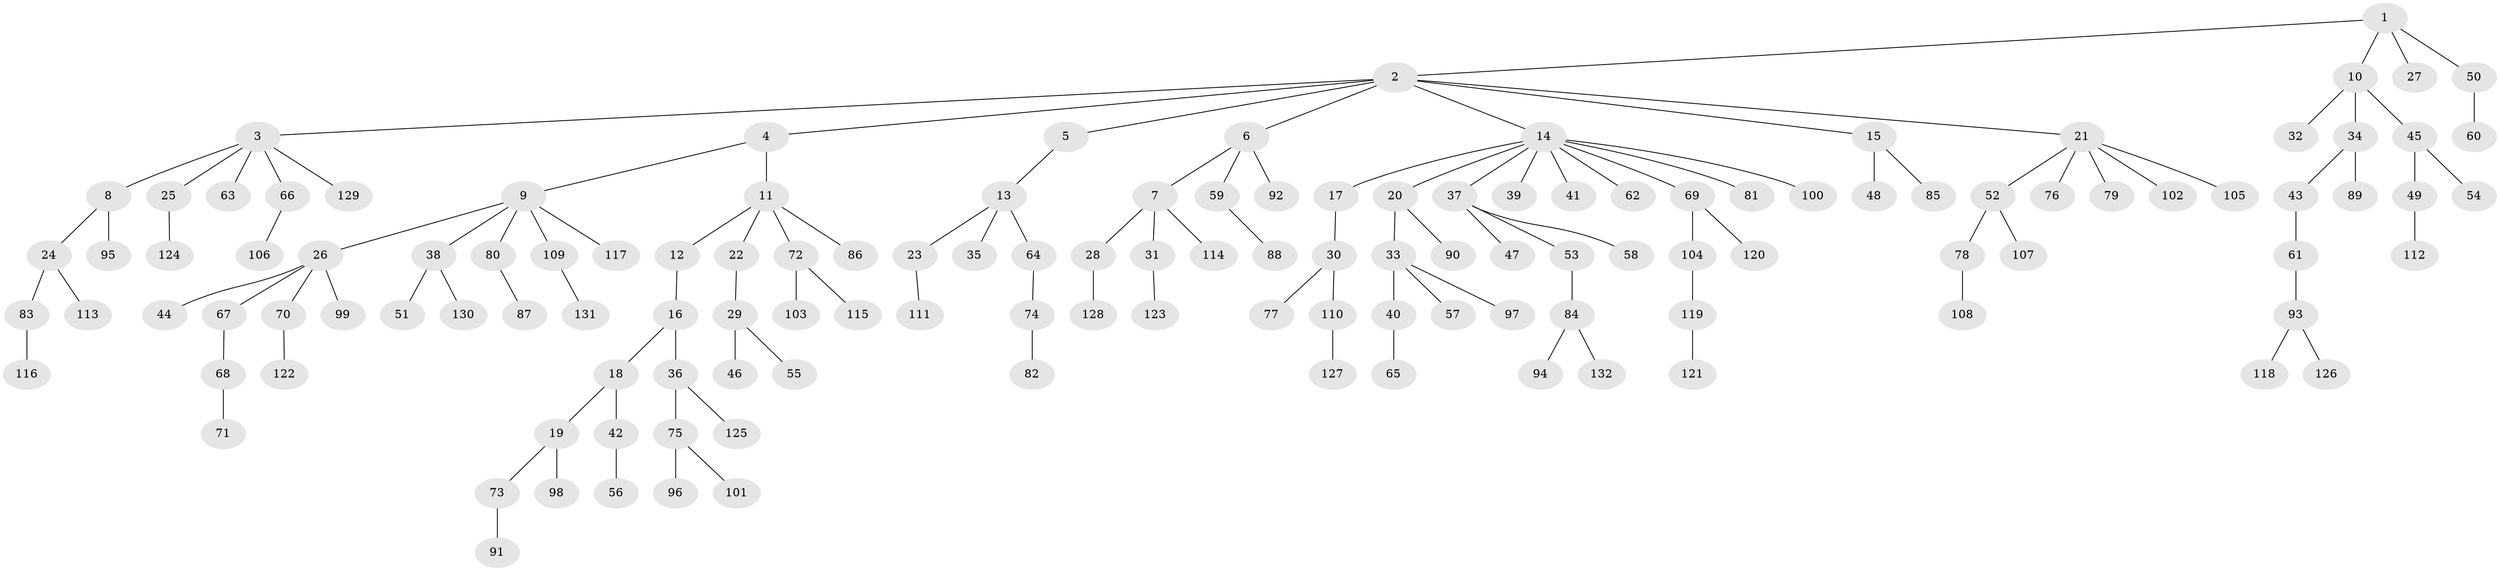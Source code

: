 // Generated by graph-tools (version 1.1) at 2025/11/02/27/25 16:11:26]
// undirected, 132 vertices, 131 edges
graph export_dot {
graph [start="1"]
  node [color=gray90,style=filled];
  1;
  2;
  3;
  4;
  5;
  6;
  7;
  8;
  9;
  10;
  11;
  12;
  13;
  14;
  15;
  16;
  17;
  18;
  19;
  20;
  21;
  22;
  23;
  24;
  25;
  26;
  27;
  28;
  29;
  30;
  31;
  32;
  33;
  34;
  35;
  36;
  37;
  38;
  39;
  40;
  41;
  42;
  43;
  44;
  45;
  46;
  47;
  48;
  49;
  50;
  51;
  52;
  53;
  54;
  55;
  56;
  57;
  58;
  59;
  60;
  61;
  62;
  63;
  64;
  65;
  66;
  67;
  68;
  69;
  70;
  71;
  72;
  73;
  74;
  75;
  76;
  77;
  78;
  79;
  80;
  81;
  82;
  83;
  84;
  85;
  86;
  87;
  88;
  89;
  90;
  91;
  92;
  93;
  94;
  95;
  96;
  97;
  98;
  99;
  100;
  101;
  102;
  103;
  104;
  105;
  106;
  107;
  108;
  109;
  110;
  111;
  112;
  113;
  114;
  115;
  116;
  117;
  118;
  119;
  120;
  121;
  122;
  123;
  124;
  125;
  126;
  127;
  128;
  129;
  130;
  131;
  132;
  1 -- 2;
  1 -- 10;
  1 -- 27;
  1 -- 50;
  2 -- 3;
  2 -- 4;
  2 -- 5;
  2 -- 6;
  2 -- 14;
  2 -- 15;
  2 -- 21;
  3 -- 8;
  3 -- 25;
  3 -- 63;
  3 -- 66;
  3 -- 129;
  4 -- 9;
  4 -- 11;
  5 -- 13;
  6 -- 7;
  6 -- 59;
  6 -- 92;
  7 -- 28;
  7 -- 31;
  7 -- 114;
  8 -- 24;
  8 -- 95;
  9 -- 26;
  9 -- 38;
  9 -- 80;
  9 -- 109;
  9 -- 117;
  10 -- 32;
  10 -- 34;
  10 -- 45;
  11 -- 12;
  11 -- 22;
  11 -- 72;
  11 -- 86;
  12 -- 16;
  13 -- 23;
  13 -- 35;
  13 -- 64;
  14 -- 17;
  14 -- 20;
  14 -- 37;
  14 -- 39;
  14 -- 41;
  14 -- 62;
  14 -- 69;
  14 -- 81;
  14 -- 100;
  15 -- 48;
  15 -- 85;
  16 -- 18;
  16 -- 36;
  17 -- 30;
  18 -- 19;
  18 -- 42;
  19 -- 73;
  19 -- 98;
  20 -- 33;
  20 -- 90;
  21 -- 52;
  21 -- 76;
  21 -- 79;
  21 -- 102;
  21 -- 105;
  22 -- 29;
  23 -- 111;
  24 -- 83;
  24 -- 113;
  25 -- 124;
  26 -- 44;
  26 -- 67;
  26 -- 70;
  26 -- 99;
  28 -- 128;
  29 -- 46;
  29 -- 55;
  30 -- 77;
  30 -- 110;
  31 -- 123;
  33 -- 40;
  33 -- 57;
  33 -- 97;
  34 -- 43;
  34 -- 89;
  36 -- 75;
  36 -- 125;
  37 -- 47;
  37 -- 53;
  37 -- 58;
  38 -- 51;
  38 -- 130;
  40 -- 65;
  42 -- 56;
  43 -- 61;
  45 -- 49;
  45 -- 54;
  49 -- 112;
  50 -- 60;
  52 -- 78;
  52 -- 107;
  53 -- 84;
  59 -- 88;
  61 -- 93;
  64 -- 74;
  66 -- 106;
  67 -- 68;
  68 -- 71;
  69 -- 104;
  69 -- 120;
  70 -- 122;
  72 -- 103;
  72 -- 115;
  73 -- 91;
  74 -- 82;
  75 -- 96;
  75 -- 101;
  78 -- 108;
  80 -- 87;
  83 -- 116;
  84 -- 94;
  84 -- 132;
  93 -- 118;
  93 -- 126;
  104 -- 119;
  109 -- 131;
  110 -- 127;
  119 -- 121;
}
